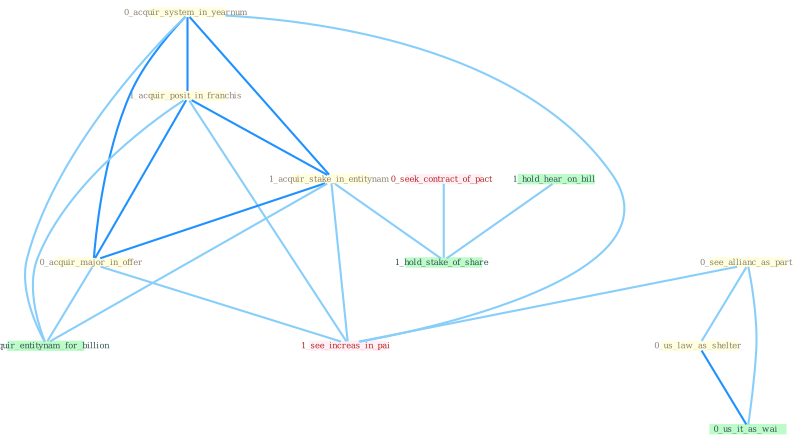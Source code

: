 Graph G{ 
    node
    [shape=polygon,style=filled,width=.5,height=.06,color="#BDFCC9",fixedsize=true,fontsize=4,
    fontcolor="#2f4f4f"];
    {node
    [color="#ffffe0", fontcolor="#8b7d6b"] "0_acquir_system_in_yearnum " "0_see_allianc_as_part " "1_acquir_posit_in_franchis " "0_us_law_as_shelter " "1_acquir_stake_in_entitynam " "0_acquir_major_in_offer "}
{node [color="#fff0f5", fontcolor="#b22222"] "0_seek_contract_of_pact " "1_see_increas_in_pai "}
edge [color="#B0E2FF"];

	"0_acquir_system_in_yearnum " -- "1_acquir_posit_in_franchis " [w="2", color="#1e90ff" , len=0.8];
	"0_acquir_system_in_yearnum " -- "1_acquir_stake_in_entitynam " [w="2", color="#1e90ff" , len=0.8];
	"0_acquir_system_in_yearnum " -- "0_acquir_major_in_offer " [w="2", color="#1e90ff" , len=0.8];
	"0_acquir_system_in_yearnum " -- "0_acquir_entitynam_for_billion " [w="1", color="#87cefa" ];
	"0_acquir_system_in_yearnum " -- "1_see_increas_in_pai " [w="1", color="#87cefa" ];
	"0_see_allianc_as_part " -- "0_us_law_as_shelter " [w="1", color="#87cefa" ];
	"0_see_allianc_as_part " -- "0_us_it_as_wai " [w="1", color="#87cefa" ];
	"0_see_allianc_as_part " -- "1_see_increas_in_pai " [w="1", color="#87cefa" ];
	"1_acquir_posit_in_franchis " -- "1_acquir_stake_in_entitynam " [w="2", color="#1e90ff" , len=0.8];
	"1_acquir_posit_in_franchis " -- "0_acquir_major_in_offer " [w="2", color="#1e90ff" , len=0.8];
	"1_acquir_posit_in_franchis " -- "0_acquir_entitynam_for_billion " [w="1", color="#87cefa" ];
	"1_acquir_posit_in_franchis " -- "1_see_increas_in_pai " [w="1", color="#87cefa" ];
	"0_us_law_as_shelter " -- "0_us_it_as_wai " [w="2", color="#1e90ff" , len=0.8];
	"1_acquir_stake_in_entitynam " -- "0_acquir_major_in_offer " [w="2", color="#1e90ff" , len=0.8];
	"1_acquir_stake_in_entitynam " -- "0_acquir_entitynam_for_billion " [w="1", color="#87cefa" ];
	"1_acquir_stake_in_entitynam " -- "1_see_increas_in_pai " [w="1", color="#87cefa" ];
	"1_acquir_stake_in_entitynam " -- "1_hold_stake_of_share " [w="1", color="#87cefa" ];
	"0_acquir_major_in_offer " -- "0_acquir_entitynam_for_billion " [w="1", color="#87cefa" ];
	"0_acquir_major_in_offer " -- "1_see_increas_in_pai " [w="1", color="#87cefa" ];
	"0_seek_contract_of_pact " -- "1_hold_stake_of_share " [w="1", color="#87cefa" ];
	"1_hold_hear_on_bill " -- "1_hold_stake_of_share " [w="1", color="#87cefa" ];
}